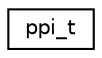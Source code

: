 digraph "Graphical Class Hierarchy"
{
  edge [fontname="Helvetica",fontsize="10",labelfontname="Helvetica",labelfontsize="10"];
  node [fontname="Helvetica",fontsize="10",shape=record];
  rankdir="LR";
  Node0 [label="ppi_t",height=0.2,width=0.4,color="black", fillcolor="white", style="filled",URL="$unionppi__t.html"];
}
